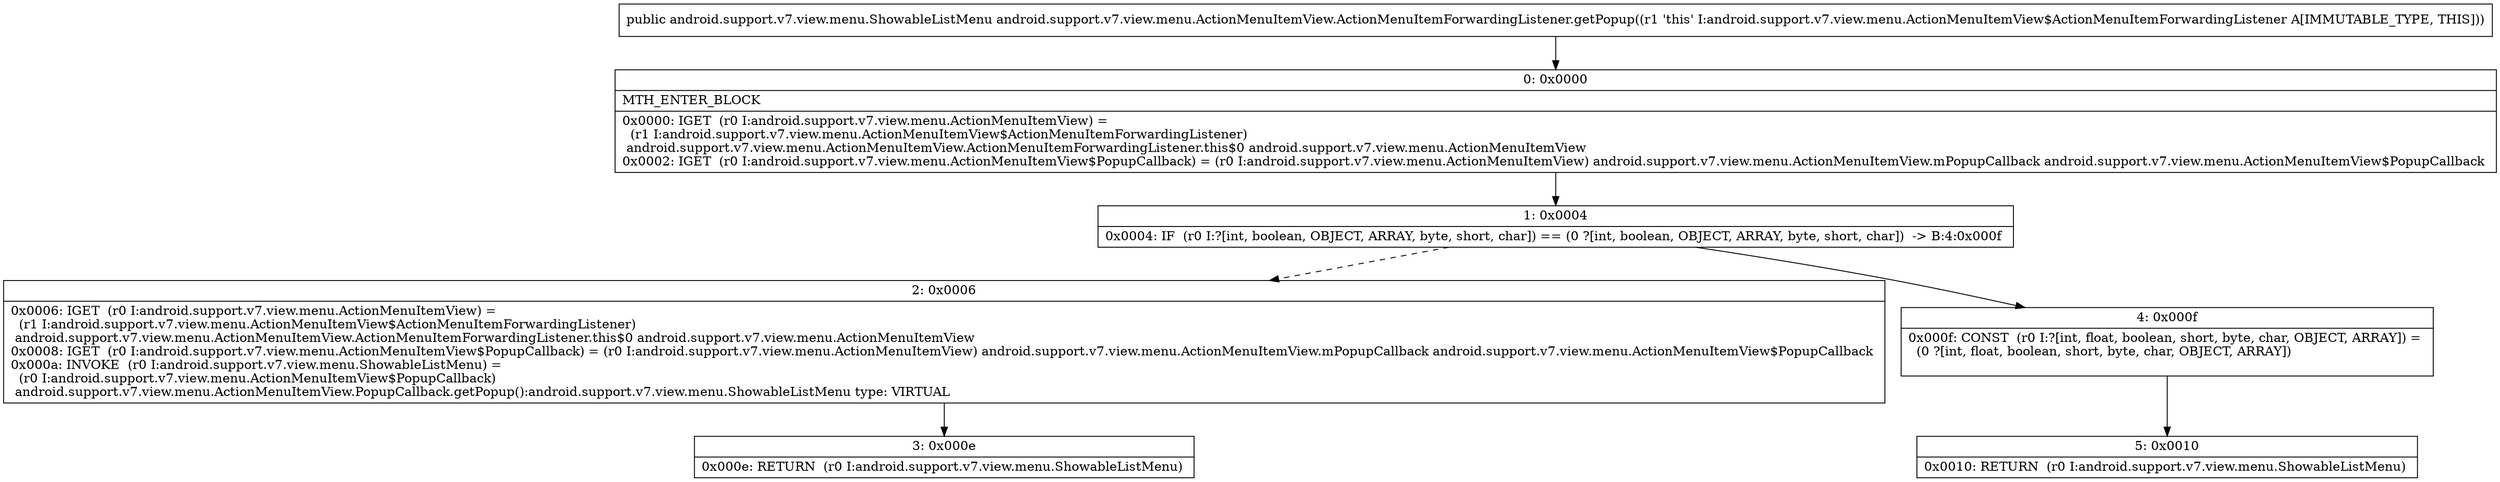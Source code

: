 digraph "CFG forandroid.support.v7.view.menu.ActionMenuItemView.ActionMenuItemForwardingListener.getPopup()Landroid\/support\/v7\/view\/menu\/ShowableListMenu;" {
Node_0 [shape=record,label="{0\:\ 0x0000|MTH_ENTER_BLOCK\l|0x0000: IGET  (r0 I:android.support.v7.view.menu.ActionMenuItemView) = \l  (r1 I:android.support.v7.view.menu.ActionMenuItemView$ActionMenuItemForwardingListener)\l android.support.v7.view.menu.ActionMenuItemView.ActionMenuItemForwardingListener.this$0 android.support.v7.view.menu.ActionMenuItemView \l0x0002: IGET  (r0 I:android.support.v7.view.menu.ActionMenuItemView$PopupCallback) = (r0 I:android.support.v7.view.menu.ActionMenuItemView) android.support.v7.view.menu.ActionMenuItemView.mPopupCallback android.support.v7.view.menu.ActionMenuItemView$PopupCallback \l}"];
Node_1 [shape=record,label="{1\:\ 0x0004|0x0004: IF  (r0 I:?[int, boolean, OBJECT, ARRAY, byte, short, char]) == (0 ?[int, boolean, OBJECT, ARRAY, byte, short, char])  \-\> B:4:0x000f \l}"];
Node_2 [shape=record,label="{2\:\ 0x0006|0x0006: IGET  (r0 I:android.support.v7.view.menu.ActionMenuItemView) = \l  (r1 I:android.support.v7.view.menu.ActionMenuItemView$ActionMenuItemForwardingListener)\l android.support.v7.view.menu.ActionMenuItemView.ActionMenuItemForwardingListener.this$0 android.support.v7.view.menu.ActionMenuItemView \l0x0008: IGET  (r0 I:android.support.v7.view.menu.ActionMenuItemView$PopupCallback) = (r0 I:android.support.v7.view.menu.ActionMenuItemView) android.support.v7.view.menu.ActionMenuItemView.mPopupCallback android.support.v7.view.menu.ActionMenuItemView$PopupCallback \l0x000a: INVOKE  (r0 I:android.support.v7.view.menu.ShowableListMenu) = \l  (r0 I:android.support.v7.view.menu.ActionMenuItemView$PopupCallback)\l android.support.v7.view.menu.ActionMenuItemView.PopupCallback.getPopup():android.support.v7.view.menu.ShowableListMenu type: VIRTUAL \l}"];
Node_3 [shape=record,label="{3\:\ 0x000e|0x000e: RETURN  (r0 I:android.support.v7.view.menu.ShowableListMenu) \l}"];
Node_4 [shape=record,label="{4\:\ 0x000f|0x000f: CONST  (r0 I:?[int, float, boolean, short, byte, char, OBJECT, ARRAY]) = \l  (0 ?[int, float, boolean, short, byte, char, OBJECT, ARRAY])\l \l}"];
Node_5 [shape=record,label="{5\:\ 0x0010|0x0010: RETURN  (r0 I:android.support.v7.view.menu.ShowableListMenu) \l}"];
MethodNode[shape=record,label="{public android.support.v7.view.menu.ShowableListMenu android.support.v7.view.menu.ActionMenuItemView.ActionMenuItemForwardingListener.getPopup((r1 'this' I:android.support.v7.view.menu.ActionMenuItemView$ActionMenuItemForwardingListener A[IMMUTABLE_TYPE, THIS])) }"];
MethodNode -> Node_0;
Node_0 -> Node_1;
Node_1 -> Node_2[style=dashed];
Node_1 -> Node_4;
Node_2 -> Node_3;
Node_4 -> Node_5;
}

